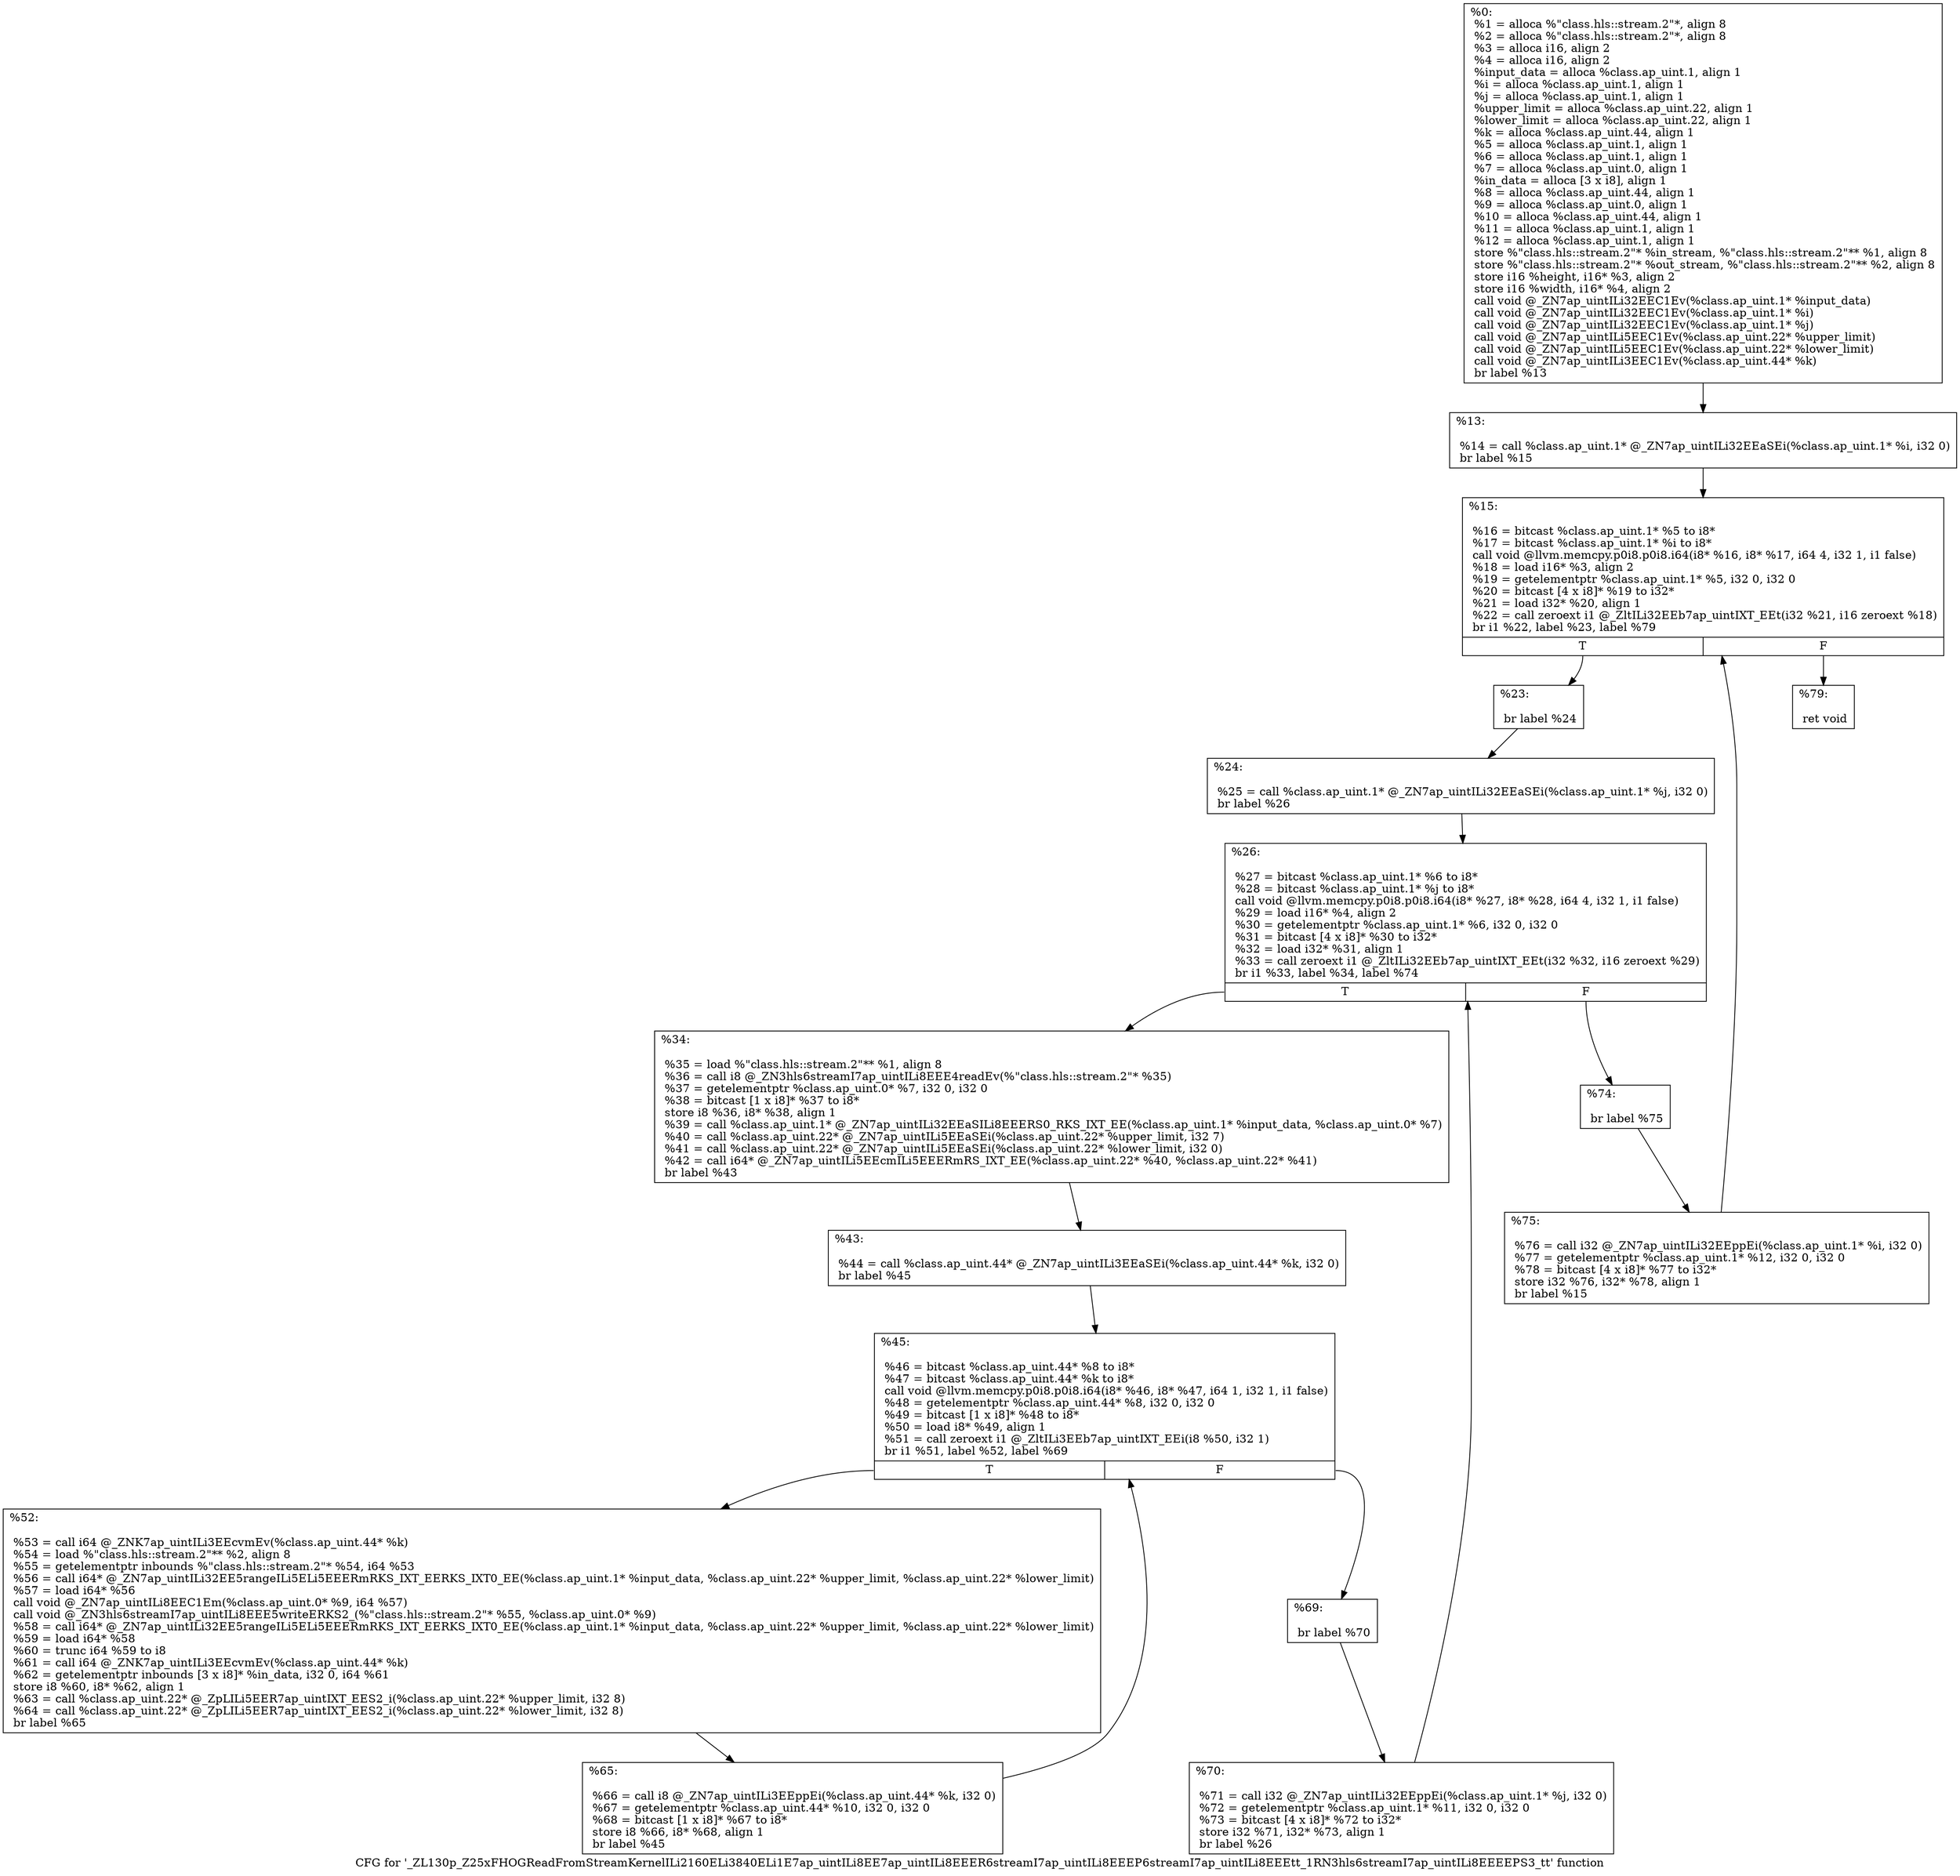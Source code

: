 digraph "CFG for '_ZL130p_Z25xFHOGReadFromStreamKernelILi2160ELi3840ELi1E7ap_uintILi8EE7ap_uintILi8EEER6streamI7ap_uintILi8EEEP6streamI7ap_uintILi8EEEtt_1RN3hls6streamI7ap_uintILi8EEEEPS3_tt' function" {
	label="CFG for '_ZL130p_Z25xFHOGReadFromStreamKernelILi2160ELi3840ELi1E7ap_uintILi8EE7ap_uintILi8EEER6streamI7ap_uintILi8EEEP6streamI7ap_uintILi8EEEtt_1RN3hls6streamI7ap_uintILi8EEEEPS3_tt' function";

	Node0x33fa910 [shape=record,label="{%0:\l  %1 = alloca %\"class.hls::stream.2\"*, align 8\l  %2 = alloca %\"class.hls::stream.2\"*, align 8\l  %3 = alloca i16, align 2\l  %4 = alloca i16, align 2\l  %input_data = alloca %class.ap_uint.1, align 1\l  %i = alloca %class.ap_uint.1, align 1\l  %j = alloca %class.ap_uint.1, align 1\l  %upper_limit = alloca %class.ap_uint.22, align 1\l  %lower_limit = alloca %class.ap_uint.22, align 1\l  %k = alloca %class.ap_uint.44, align 1\l  %5 = alloca %class.ap_uint.1, align 1\l  %6 = alloca %class.ap_uint.1, align 1\l  %7 = alloca %class.ap_uint.0, align 1\l  %in_data = alloca [3 x i8], align 1\l  %8 = alloca %class.ap_uint.44, align 1\l  %9 = alloca %class.ap_uint.0, align 1\l  %10 = alloca %class.ap_uint.44, align 1\l  %11 = alloca %class.ap_uint.1, align 1\l  %12 = alloca %class.ap_uint.1, align 1\l  store %\"class.hls::stream.2\"* %in_stream, %\"class.hls::stream.2\"** %1, align 8\l  store %\"class.hls::stream.2\"* %out_stream, %\"class.hls::stream.2\"** %2, align 8\l  store i16 %height, i16* %3, align 2\l  store i16 %width, i16* %4, align 2\l  call void @_ZN7ap_uintILi32EEC1Ev(%class.ap_uint.1* %input_data)\l  call void @_ZN7ap_uintILi32EEC1Ev(%class.ap_uint.1* %i)\l  call void @_ZN7ap_uintILi32EEC1Ev(%class.ap_uint.1* %j)\l  call void @_ZN7ap_uintILi5EEC1Ev(%class.ap_uint.22* %upper_limit)\l  call void @_ZN7ap_uintILi5EEC1Ev(%class.ap_uint.22* %lower_limit)\l  call void @_ZN7ap_uintILi3EEC1Ev(%class.ap_uint.44* %k)\l  br label %13\l}"];
	Node0x33fa910 -> Node0x33fbb10;
	Node0x33fbb10 [shape=record,label="{%13:\l\l  %14 = call %class.ap_uint.1* @_ZN7ap_uintILi32EEaSEi(%class.ap_uint.1* %i, i32 0)\l  br label %15\l}"];
	Node0x33fbb10 -> Node0x33fbcc0;
	Node0x33fbcc0 [shape=record,label="{%15:\l\l  %16 = bitcast %class.ap_uint.1* %5 to i8*\l  %17 = bitcast %class.ap_uint.1* %i to i8*\l  call void @llvm.memcpy.p0i8.p0i8.i64(i8* %16, i8* %17, i64 4, i32 1, i1 false)\l  %18 = load i16* %3, align 2\l  %19 = getelementptr %class.ap_uint.1* %5, i32 0, i32 0\l  %20 = bitcast [4 x i8]* %19 to i32*\l  %21 = load i32* %20, align 1\l  %22 = call zeroext i1 @_ZltILi32EEb7ap_uintIXT_EEt(i32 %21, i16 zeroext %18)\l  br i1 %22, label %23, label %79\l|{<s0>T|<s1>F}}"];
	Node0x33fbcc0:s0 -> Node0x33fc280;
	Node0x33fbcc0:s1 -> Node0x33fc2e0;
	Node0x33fc280 [shape=record,label="{%23:\l\l  br label %24\l}"];
	Node0x33fc280 -> Node0x33fc3f0;
	Node0x33fc3f0 [shape=record,label="{%24:\l\l  %25 = call %class.ap_uint.1* @_ZN7ap_uintILi32EEaSEi(%class.ap_uint.1* %j, i32 0)\l  br label %26\l}"];
	Node0x33fc3f0 -> Node0x33fc5b0;
	Node0x33fc5b0 [shape=record,label="{%26:\l\l  %27 = bitcast %class.ap_uint.1* %6 to i8*\l  %28 = bitcast %class.ap_uint.1* %j to i8*\l  call void @llvm.memcpy.p0i8.p0i8.i64(i8* %27, i8* %28, i64 4, i32 1, i1 false)\l  %29 = load i16* %4, align 2\l  %30 = getelementptr %class.ap_uint.1* %6, i32 0, i32 0\l  %31 = bitcast [4 x i8]* %30 to i32*\l  %32 = load i32* %31, align 1\l  %33 = call zeroext i1 @_ZltILi32EEb7ap_uintIXT_EEt(i32 %32, i16 zeroext %29)\l  br i1 %33, label %34, label %74\l|{<s0>T|<s1>F}}"];
	Node0x33fc5b0:s0 -> Node0x33fcb70;
	Node0x33fc5b0:s1 -> Node0x33fcbd0;
	Node0x33fcb70 [shape=record,label="{%34:\l\l  %35 = load %\"class.hls::stream.2\"** %1, align 8\l  %36 = call i8 @_ZN3hls6streamI7ap_uintILi8EEE4readEv(%\"class.hls::stream.2\"* %35)\l  %37 = getelementptr %class.ap_uint.0* %7, i32 0, i32 0\l  %38 = bitcast [1 x i8]* %37 to i8*\l  store i8 %36, i8* %38, align 1\l  %39 = call %class.ap_uint.1* @_ZN7ap_uintILi32EEaSILi8EEERS0_RKS_IXT_EE(%class.ap_uint.1* %input_data, %class.ap_uint.0* %7)\l  %40 = call %class.ap_uint.22* @_ZN7ap_uintILi5EEaSEi(%class.ap_uint.22* %upper_limit, i32 7)\l  %41 = call %class.ap_uint.22* @_ZN7ap_uintILi5EEaSEi(%class.ap_uint.22* %lower_limit, i32 0)\l  %42 = call i64* @_ZN7ap_uintILi5EEcmILi5EEERmRS_IXT_EE(%class.ap_uint.22* %40, %class.ap_uint.22* %41)\l  br label %43\l}"];
	Node0x33fcb70 -> Node0x33fcd60;
	Node0x33fcd60 [shape=record,label="{%43:\l\l  %44 = call %class.ap_uint.44* @_ZN7ap_uintILi3EEaSEi(%class.ap_uint.44* %k, i32 0)\l  br label %45\l}"];
	Node0x33fcd60 -> Node0x33fd800;
	Node0x33fd800 [shape=record,label="{%45:\l\l  %46 = bitcast %class.ap_uint.44* %8 to i8*\l  %47 = bitcast %class.ap_uint.44* %k to i8*\l  call void @llvm.memcpy.p0i8.p0i8.i64(i8* %46, i8* %47, i64 1, i32 1, i1 false)\l  %48 = getelementptr %class.ap_uint.44* %8, i32 0, i32 0\l  %49 = bitcast [1 x i8]* %48 to i8*\l  %50 = load i8* %49, align 1\l  %51 = call zeroext i1 @_ZltILi3EEb7ap_uintIXT_EEi(i8 %50, i32 1)\l  br i1 %51, label %52, label %69\l|{<s0>T|<s1>F}}"];
	Node0x33fd800:s0 -> Node0x33fddc0;
	Node0x33fd800:s1 -> Node0x33fde20;
	Node0x33fddc0 [shape=record,label="{%52:\l\l  %53 = call i64 @_ZNK7ap_uintILi3EEcvmEv(%class.ap_uint.44* %k)\l  %54 = load %\"class.hls::stream.2\"** %2, align 8\l  %55 = getelementptr inbounds %\"class.hls::stream.2\"* %54, i64 %53\l  %56 = call i64* @_ZN7ap_uintILi32EE5rangeILi5ELi5EEERmRKS_IXT_EERKS_IXT0_EE(%class.ap_uint.1* %input_data, %class.ap_uint.22* %upper_limit, %class.ap_uint.22* %lower_limit)\l  %57 = load i64* %56\l  call void @_ZN7ap_uintILi8EEC1Em(%class.ap_uint.0* %9, i64 %57)\l  call void @_ZN3hls6streamI7ap_uintILi8EEE5writeERKS2_(%\"class.hls::stream.2\"* %55, %class.ap_uint.0* %9)\l  %58 = call i64* @_ZN7ap_uintILi32EE5rangeILi5ELi5EEERmRKS_IXT_EERKS_IXT0_EE(%class.ap_uint.1* %input_data, %class.ap_uint.22* %upper_limit, %class.ap_uint.22* %lower_limit)\l  %59 = load i64* %58\l  %60 = trunc i64 %59 to i8\l  %61 = call i64 @_ZNK7ap_uintILi3EEcvmEv(%class.ap_uint.44* %k)\l  %62 = getelementptr inbounds [3 x i8]* %in_data, i32 0, i64 %61\l  store i8 %60, i8* %62, align 1\l  %63 = call %class.ap_uint.22* @_ZpLILi5EER7ap_uintIXT_EES2_i(%class.ap_uint.22* %upper_limit, i32 8)\l  %64 = call %class.ap_uint.22* @_ZpLILi5EER7ap_uintIXT_EES2_i(%class.ap_uint.22* %lower_limit, i32 8)\l  br label %65\l}"];
	Node0x33fddc0 -> Node0x33fe600;
	Node0x33fe600 [shape=record,label="{%65:\l\l  %66 = call i8 @_ZN7ap_uintILi3EEppEi(%class.ap_uint.44* %k, i32 0)\l  %67 = getelementptr %class.ap_uint.44* %10, i32 0, i32 0\l  %68 = bitcast [1 x i8]* %67 to i8*\l  store i8 %66, i8* %68, align 1\l  br label %45\l}"];
	Node0x33fe600 -> Node0x33fd800;
	Node0x33fde20 [shape=record,label="{%69:\l\l  br label %70\l}"];
	Node0x33fde20 -> Node0x33fef60;
	Node0x33fef60 [shape=record,label="{%70:\l\l  %71 = call i32 @_ZN7ap_uintILi32EEppEi(%class.ap_uint.1* %j, i32 0)\l  %72 = getelementptr %class.ap_uint.1* %11, i32 0, i32 0\l  %73 = bitcast [4 x i8]* %72 to i32*\l  store i32 %71, i32* %73, align 1\l  br label %26\l}"];
	Node0x33fef60 -> Node0x33fc5b0;
	Node0x33fcbd0 [shape=record,label="{%74:\l\l  br label %75\l}"];
	Node0x33fcbd0 -> Node0x3400460;
	Node0x3400460 [shape=record,label="{%75:\l\l  %76 = call i32 @_ZN7ap_uintILi32EEppEi(%class.ap_uint.1* %i, i32 0)\l  %77 = getelementptr %class.ap_uint.1* %12, i32 0, i32 0\l  %78 = bitcast [4 x i8]* %77 to i32*\l  store i32 %76, i32* %78, align 1\l  br label %15\l}"];
	Node0x3400460 -> Node0x33fbcc0;
	Node0x33fc2e0 [shape=record,label="{%79:\l\l  ret void\l}"];
}
